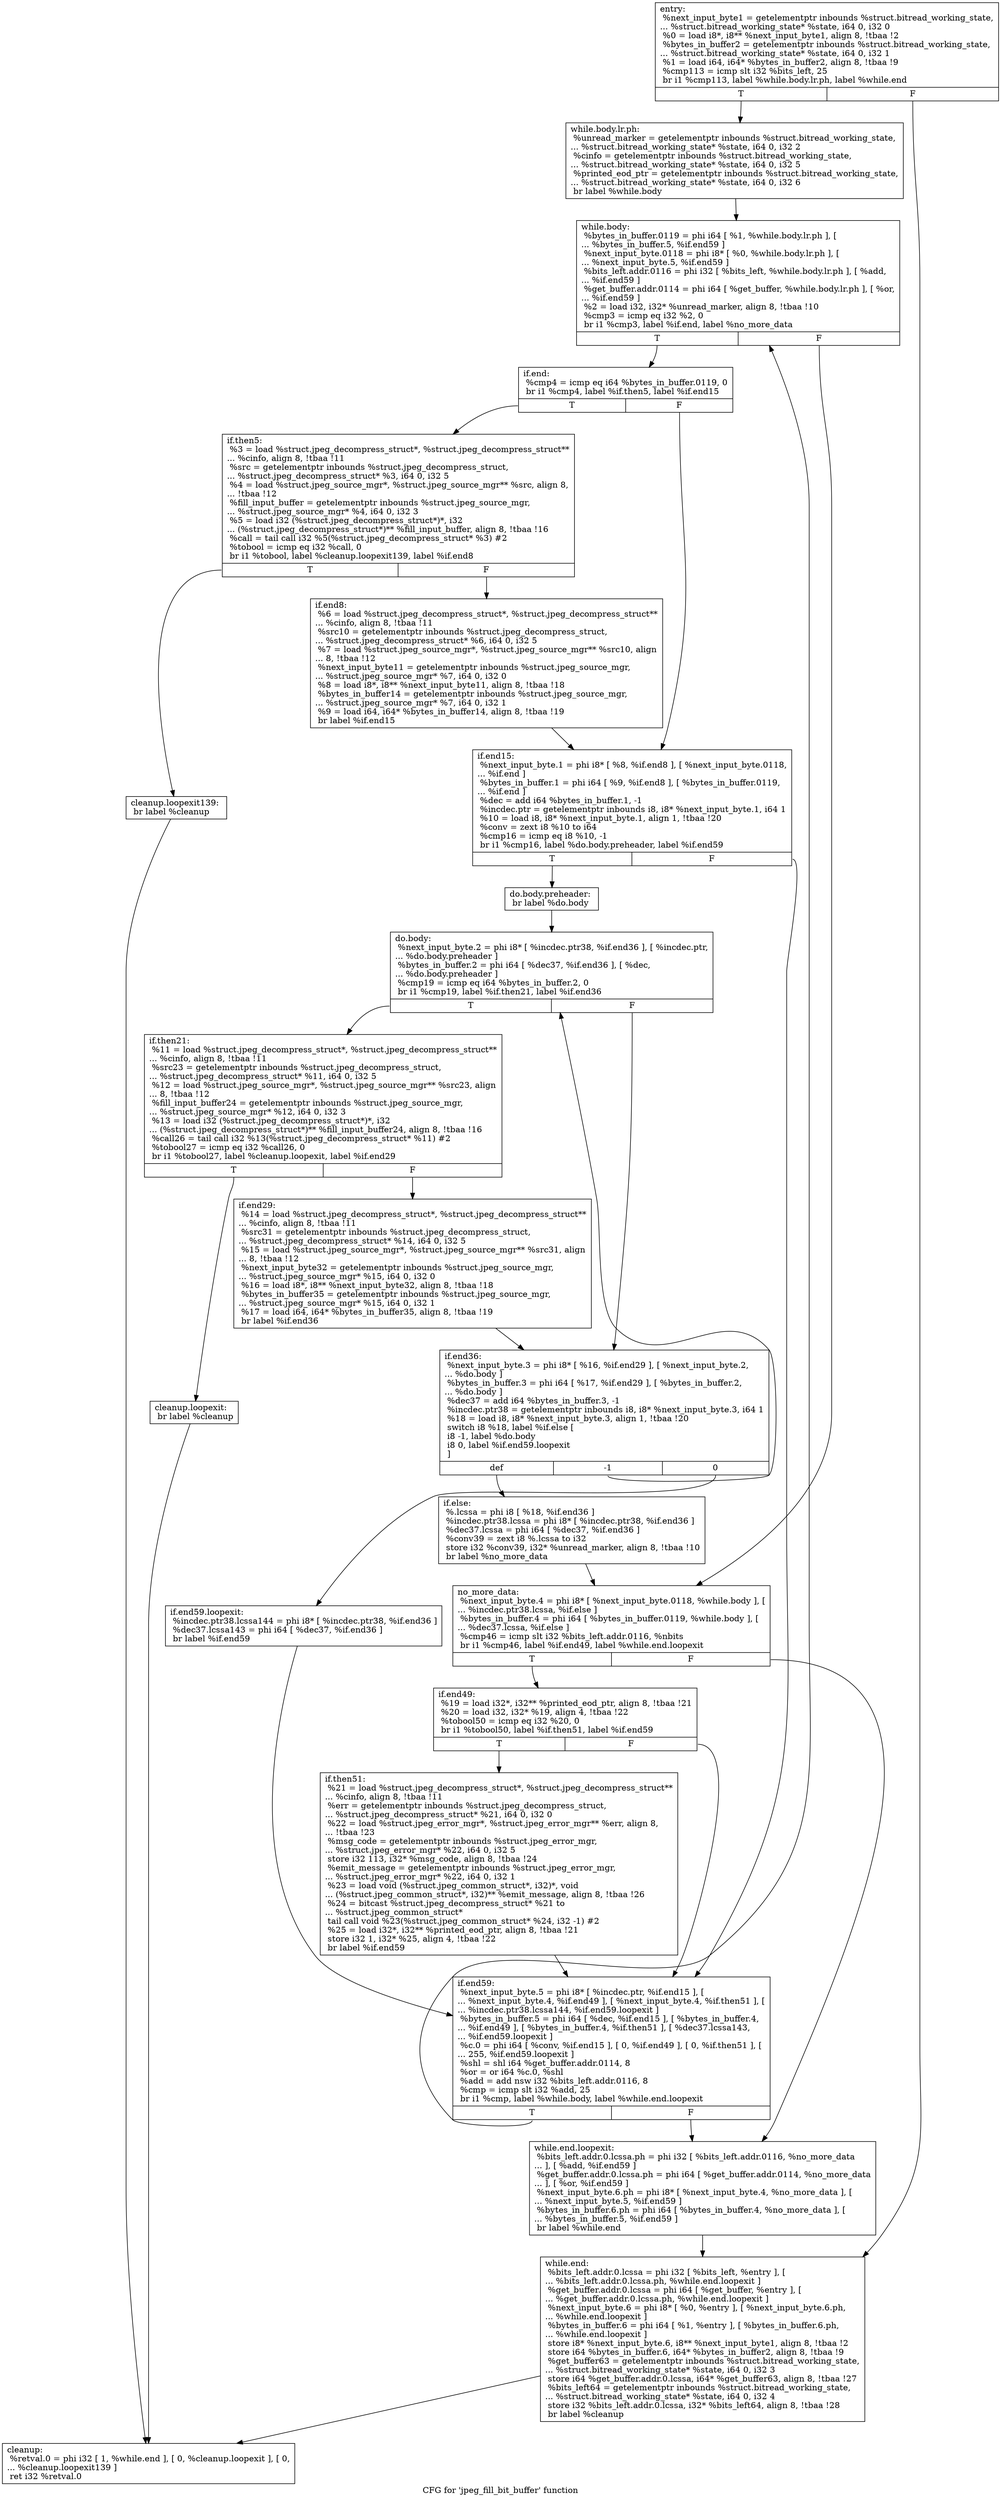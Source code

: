 digraph "CFG for 'jpeg_fill_bit_buffer' function" {
	label="CFG for 'jpeg_fill_bit_buffer' function";

	Node0x4e6bcc0 [shape=record,label="{entry:\l  %next_input_byte1 = getelementptr inbounds %struct.bitread_working_state,\l... %struct.bitread_working_state* %state, i64 0, i32 0\l  %0 = load i8*, i8** %next_input_byte1, align 8, !tbaa !2\l  %bytes_in_buffer2 = getelementptr inbounds %struct.bitread_working_state,\l... %struct.bitread_working_state* %state, i64 0, i32 1\l  %1 = load i64, i64* %bytes_in_buffer2, align 8, !tbaa !9\l  %cmp113 = icmp slt i32 %bits_left, 25\l  br i1 %cmp113, label %while.body.lr.ph, label %while.end\l|{<s0>T|<s1>F}}"];
	Node0x4e6bcc0:s0 -> Node0x4e60540;
	Node0x4e6bcc0:s1 -> Node0x4e605c0;
	Node0x4e60540 [shape=record,label="{while.body.lr.ph:                                 \l  %unread_marker = getelementptr inbounds %struct.bitread_working_state,\l... %struct.bitread_working_state* %state, i64 0, i32 2\l  %cinfo = getelementptr inbounds %struct.bitread_working_state,\l... %struct.bitread_working_state* %state, i64 0, i32 5\l  %printed_eod_ptr = getelementptr inbounds %struct.bitread_working_state,\l... %struct.bitread_working_state* %state, i64 0, i32 6\l  br label %while.body\l}"];
	Node0x4e60540 -> Node0x4e6bb80;
	Node0x4e6bb80 [shape=record,label="{while.body:                                       \l  %bytes_in_buffer.0119 = phi i64 [ %1, %while.body.lr.ph ], [\l... %bytes_in_buffer.5, %if.end59 ]\l  %next_input_byte.0118 = phi i8* [ %0, %while.body.lr.ph ], [\l... %next_input_byte.5, %if.end59 ]\l  %bits_left.addr.0116 = phi i32 [ %bits_left, %while.body.lr.ph ], [ %add,\l... %if.end59 ]\l  %get_buffer.addr.0114 = phi i64 [ %get_buffer, %while.body.lr.ph ], [ %or,\l... %if.end59 ]\l  %2 = load i32, i32* %unread_marker, align 8, !tbaa !10\l  %cmp3 = icmp eq i32 %2, 0\l  br i1 %cmp3, label %if.end, label %no_more_data\l|{<s0>T|<s1>F}}"];
	Node0x4e6bb80:s0 -> Node0x4e76160;
	Node0x4e6bb80:s1 -> Node0x4e76230;
	Node0x4e76160 [shape=record,label="{if.end:                                           \l  %cmp4 = icmp eq i64 %bytes_in_buffer.0119, 0\l  br i1 %cmp4, label %if.then5, label %if.end15\l|{<s0>T|<s1>F}}"];
	Node0x4e76160:s0 -> Node0x4e76440;
	Node0x4e76160:s1 -> Node0x4e76490;
	Node0x4e76440 [shape=record,label="{if.then5:                                         \l  %3 = load %struct.jpeg_decompress_struct*, %struct.jpeg_decompress_struct**\l... %cinfo, align 8, !tbaa !11\l  %src = getelementptr inbounds %struct.jpeg_decompress_struct,\l... %struct.jpeg_decompress_struct* %3, i64 0, i32 5\l  %4 = load %struct.jpeg_source_mgr*, %struct.jpeg_source_mgr** %src, align 8,\l... !tbaa !12\l  %fill_input_buffer = getelementptr inbounds %struct.jpeg_source_mgr,\l... %struct.jpeg_source_mgr* %4, i64 0, i32 3\l  %5 = load i32 (%struct.jpeg_decompress_struct*)*, i32\l... (%struct.jpeg_decompress_struct*)** %fill_input_buffer, align 8, !tbaa !16\l  %call = tail call i32 %5(%struct.jpeg_decompress_struct* %3) #2\l  %tobool = icmp eq i32 %call, 0\l  br i1 %tobool, label %cleanup.loopexit139, label %if.end8\l|{<s0>T|<s1>F}}"];
	Node0x4e76440:s0 -> Node0x4e76f90;
	Node0x4e76440:s1 -> Node0x4e77090;
	Node0x4e77090 [shape=record,label="{if.end8:                                          \l  %6 = load %struct.jpeg_decompress_struct*, %struct.jpeg_decompress_struct**\l... %cinfo, align 8, !tbaa !11\l  %src10 = getelementptr inbounds %struct.jpeg_decompress_struct,\l... %struct.jpeg_decompress_struct* %6, i64 0, i32 5\l  %7 = load %struct.jpeg_source_mgr*, %struct.jpeg_source_mgr** %src10, align\l... 8, !tbaa !12\l  %next_input_byte11 = getelementptr inbounds %struct.jpeg_source_mgr,\l... %struct.jpeg_source_mgr* %7, i64 0, i32 0\l  %8 = load i8*, i8** %next_input_byte11, align 8, !tbaa !18\l  %bytes_in_buffer14 = getelementptr inbounds %struct.jpeg_source_mgr,\l... %struct.jpeg_source_mgr* %7, i64 0, i32 1\l  %9 = load i64, i64* %bytes_in_buffer14, align 8, !tbaa !19\l  br label %if.end15\l}"];
	Node0x4e77090 -> Node0x4e76490;
	Node0x4e76490 [shape=record,label="{if.end15:                                         \l  %next_input_byte.1 = phi i8* [ %8, %if.end8 ], [ %next_input_byte.0118,\l... %if.end ]\l  %bytes_in_buffer.1 = phi i64 [ %9, %if.end8 ], [ %bytes_in_buffer.0119,\l... %if.end ]\l  %dec = add i64 %bytes_in_buffer.1, -1\l  %incdec.ptr = getelementptr inbounds i8, i8* %next_input_byte.1, i64 1\l  %10 = load i8, i8* %next_input_byte.1, align 1, !tbaa !20\l  %conv = zext i8 %10 to i64\l  %cmp16 = icmp eq i8 %10, -1\l  br i1 %cmp16, label %do.body.preheader, label %if.end59\l|{<s0>T|<s1>F}}"];
	Node0x4e76490:s0 -> Node0x4e78920;
	Node0x4e76490:s1 -> Node0x4e75880;
	Node0x4e78920 [shape=record,label="{do.body.preheader:                                \l  br label %do.body\l}"];
	Node0x4e78920 -> Node0x4e78ab0;
	Node0x4e78ab0 [shape=record,label="{do.body:                                          \l  %next_input_byte.2 = phi i8* [ %incdec.ptr38, %if.end36 ], [ %incdec.ptr,\l... %do.body.preheader ]\l  %bytes_in_buffer.2 = phi i64 [ %dec37, %if.end36 ], [ %dec,\l... %do.body.preheader ]\l  %cmp19 = icmp eq i64 %bytes_in_buffer.2, 0\l  br i1 %cmp19, label %if.then21, label %if.end36\l|{<s0>T|<s1>F}}"];
	Node0x4e78ab0:s0 -> Node0x4e78fd0;
	Node0x4e78ab0:s1 -> Node0x4e78ba0;
	Node0x4e78fd0 [shape=record,label="{if.then21:                                        \l  %11 = load %struct.jpeg_decompress_struct*, %struct.jpeg_decompress_struct**\l... %cinfo, align 8, !tbaa !11\l  %src23 = getelementptr inbounds %struct.jpeg_decompress_struct,\l... %struct.jpeg_decompress_struct* %11, i64 0, i32 5\l  %12 = load %struct.jpeg_source_mgr*, %struct.jpeg_source_mgr** %src23, align\l... 8, !tbaa !12\l  %fill_input_buffer24 = getelementptr inbounds %struct.jpeg_source_mgr,\l... %struct.jpeg_source_mgr* %12, i64 0, i32 3\l  %13 = load i32 (%struct.jpeg_decompress_struct*)*, i32\l... (%struct.jpeg_decompress_struct*)** %fill_input_buffer24, align 8, !tbaa !16\l  %call26 = tail call i32 %13(%struct.jpeg_decompress_struct* %11) #2\l  %tobool27 = icmp eq i32 %call26, 0\l  br i1 %tobool27, label %cleanup.loopexit, label %if.end29\l|{<s0>T|<s1>F}}"];
	Node0x4e78fd0:s0 -> Node0x4e76770;
	Node0x4e78fd0:s1 -> Node0x4e79f90;
	Node0x4e79f90 [shape=record,label="{if.end29:                                         \l  %14 = load %struct.jpeg_decompress_struct*, %struct.jpeg_decompress_struct**\l... %cinfo, align 8, !tbaa !11\l  %src31 = getelementptr inbounds %struct.jpeg_decompress_struct,\l... %struct.jpeg_decompress_struct* %14, i64 0, i32 5\l  %15 = load %struct.jpeg_source_mgr*, %struct.jpeg_source_mgr** %src31, align\l... 8, !tbaa !12\l  %next_input_byte32 = getelementptr inbounds %struct.jpeg_source_mgr,\l... %struct.jpeg_source_mgr* %15, i64 0, i32 0\l  %16 = load i8*, i8** %next_input_byte32, align 8, !tbaa !18\l  %bytes_in_buffer35 = getelementptr inbounds %struct.jpeg_source_mgr,\l... %struct.jpeg_source_mgr* %15, i64 0, i32 1\l  %17 = load i64, i64* %bytes_in_buffer35, align 8, !tbaa !19\l  br label %if.end36\l}"];
	Node0x4e79f90 -> Node0x4e78ba0;
	Node0x4e78ba0 [shape=record,label="{if.end36:                                         \l  %next_input_byte.3 = phi i8* [ %16, %if.end29 ], [ %next_input_byte.2,\l... %do.body ]\l  %bytes_in_buffer.3 = phi i64 [ %17, %if.end29 ], [ %bytes_in_buffer.2,\l... %do.body ]\l  %dec37 = add i64 %bytes_in_buffer.3, -1\l  %incdec.ptr38 = getelementptr inbounds i8, i8* %next_input_byte.3, i64 1\l  %18 = load i8, i8* %next_input_byte.3, align 1, !tbaa !20\l  switch i8 %18, label %if.else [\l    i8 -1, label %do.body\l    i8 0, label %if.end59.loopexit\l  ]\l|{<s0>def|<s1>-1|<s2>0}}"];
	Node0x4e78ba0:s0 -> Node0x4e7b3d0;
	Node0x4e78ba0:s1 -> Node0x4e78ab0;
	Node0x4e78ba0:s2 -> Node0x4e7b440;
	Node0x4e7b3d0 [shape=record,label="{if.else:                                          \l  %.lcssa = phi i8 [ %18, %if.end36 ]\l  %incdec.ptr38.lcssa = phi i8* [ %incdec.ptr38, %if.end36 ]\l  %dec37.lcssa = phi i64 [ %dec37, %if.end36 ]\l  %conv39 = zext i8 %.lcssa to i32\l  store i32 %conv39, i32* %unread_marker, align 8, !tbaa !10\l  br label %no_more_data\l}"];
	Node0x4e7b3d0 -> Node0x4e76230;
	Node0x4e76230 [shape=record,label="{no_more_data:                                     \l  %next_input_byte.4 = phi i8* [ %next_input_byte.0118, %while.body ], [\l... %incdec.ptr38.lcssa, %if.else ]\l  %bytes_in_buffer.4 = phi i64 [ %bytes_in_buffer.0119, %while.body ], [\l... %dec37.lcssa, %if.else ]\l  %cmp46 = icmp slt i32 %bits_left.addr.0116, %nbits\l  br i1 %cmp46, label %if.end49, label %while.end.loopexit\l|{<s0>T|<s1>F}}"];
	Node0x4e76230:s0 -> Node0x4e7c180;
	Node0x4e76230:s1 -> Node0x4e7c260;
	Node0x4e7c180 [shape=record,label="{if.end49:                                         \l  %19 = load i32*, i32** %printed_eod_ptr, align 8, !tbaa !21\l  %20 = load i32, i32* %19, align 4, !tbaa !22\l  %tobool50 = icmp eq i32 %20, 0\l  br i1 %tobool50, label %if.then51, label %if.end59\l|{<s0>T|<s1>F}}"];
	Node0x4e7c180:s0 -> Node0x4e7c580;
	Node0x4e7c180:s1 -> Node0x4e75880;
	Node0x4e7c580 [shape=record,label="{if.then51:                                        \l  %21 = load %struct.jpeg_decompress_struct*, %struct.jpeg_decompress_struct**\l... %cinfo, align 8, !tbaa !11\l  %err = getelementptr inbounds %struct.jpeg_decompress_struct,\l... %struct.jpeg_decompress_struct* %21, i64 0, i32 0\l  %22 = load %struct.jpeg_error_mgr*, %struct.jpeg_error_mgr** %err, align 8,\l... !tbaa !23\l  %msg_code = getelementptr inbounds %struct.jpeg_error_mgr,\l... %struct.jpeg_error_mgr* %22, i64 0, i32 5\l  store i32 113, i32* %msg_code, align 8, !tbaa !24\l  %emit_message = getelementptr inbounds %struct.jpeg_error_mgr,\l... %struct.jpeg_error_mgr* %22, i64 0, i32 1\l  %23 = load void (%struct.jpeg_common_struct*, i32)*, void\l... (%struct.jpeg_common_struct*, i32)** %emit_message, align 8, !tbaa !26\l  %24 = bitcast %struct.jpeg_decompress_struct* %21 to\l... %struct.jpeg_common_struct*\l  tail call void %23(%struct.jpeg_common_struct* %24, i32 -1) #2\l  %25 = load i32*, i32** %printed_eod_ptr, align 8, !tbaa !21\l  store i32 1, i32* %25, align 4, !tbaa !22\l  br label %if.end59\l}"];
	Node0x4e7c580 -> Node0x4e75880;
	Node0x4e7b440 [shape=record,label="{if.end59.loopexit:                                \l  %incdec.ptr38.lcssa144 = phi i8* [ %incdec.ptr38, %if.end36 ]\l  %dec37.lcssa143 = phi i64 [ %dec37, %if.end36 ]\l  br label %if.end59\l}"];
	Node0x4e7b440 -> Node0x4e75880;
	Node0x4e75880 [shape=record,label="{if.end59:                                         \l  %next_input_byte.5 = phi i8* [ %incdec.ptr, %if.end15 ], [\l... %next_input_byte.4, %if.end49 ], [ %next_input_byte.4, %if.then51 ], [\l... %incdec.ptr38.lcssa144, %if.end59.loopexit ]\l  %bytes_in_buffer.5 = phi i64 [ %dec, %if.end15 ], [ %bytes_in_buffer.4,\l... %if.end49 ], [ %bytes_in_buffer.4, %if.then51 ], [ %dec37.lcssa143,\l... %if.end59.loopexit ]\l  %c.0 = phi i64 [ %conv, %if.end15 ], [ 0, %if.end49 ], [ 0, %if.then51 ], [\l... 255, %if.end59.loopexit ]\l  %shl = shl i64 %get_buffer.addr.0114, 8\l  %or = or i64 %c.0, %shl\l  %add = add nsw i32 %bits_left.addr.0116, 8\l  %cmp = icmp slt i32 %add, 25\l  br i1 %cmp, label %while.body, label %while.end.loopexit\l|{<s0>T|<s1>F}}"];
	Node0x4e75880:s0 -> Node0x4e6bb80;
	Node0x4e75880:s1 -> Node0x4e7c260;
	Node0x4e7c260 [shape=record,label="{while.end.loopexit:                               \l  %bits_left.addr.0.lcssa.ph = phi i32 [ %bits_left.addr.0116, %no_more_data\l... ], [ %add, %if.end59 ]\l  %get_buffer.addr.0.lcssa.ph = phi i64 [ %get_buffer.addr.0114, %no_more_data\l... ], [ %or, %if.end59 ]\l  %next_input_byte.6.ph = phi i8* [ %next_input_byte.4, %no_more_data ], [\l... %next_input_byte.5, %if.end59 ]\l  %bytes_in_buffer.6.ph = phi i64 [ %bytes_in_buffer.4, %no_more_data ], [\l... %bytes_in_buffer.5, %if.end59 ]\l  br label %while.end\l}"];
	Node0x4e7c260 -> Node0x4e605c0;
	Node0x4e605c0 [shape=record,label="{while.end:                                        \l  %bits_left.addr.0.lcssa = phi i32 [ %bits_left, %entry ], [\l... %bits_left.addr.0.lcssa.ph, %while.end.loopexit ]\l  %get_buffer.addr.0.lcssa = phi i64 [ %get_buffer, %entry ], [\l... %get_buffer.addr.0.lcssa.ph, %while.end.loopexit ]\l  %next_input_byte.6 = phi i8* [ %0, %entry ], [ %next_input_byte.6.ph,\l... %while.end.loopexit ]\l  %bytes_in_buffer.6 = phi i64 [ %1, %entry ], [ %bytes_in_buffer.6.ph,\l... %while.end.loopexit ]\l  store i8* %next_input_byte.6, i8** %next_input_byte1, align 8, !tbaa !2\l  store i64 %bytes_in_buffer.6, i64* %bytes_in_buffer2, align 8, !tbaa !9\l  %get_buffer63 = getelementptr inbounds %struct.bitread_working_state,\l... %struct.bitread_working_state* %state, i64 0, i32 3\l  store i64 %get_buffer.addr.0.lcssa, i64* %get_buffer63, align 8, !tbaa !27\l  %bits_left64 = getelementptr inbounds %struct.bitread_working_state,\l... %struct.bitread_working_state* %state, i64 0, i32 4\l  store i32 %bits_left.addr.0.lcssa, i32* %bits_left64, align 8, !tbaa !28\l  br label %cleanup\l}"];
	Node0x4e605c0 -> Node0x4e80450;
	Node0x4e76770 [shape=record,label="{cleanup.loopexit:                                 \l  br label %cleanup\l}"];
	Node0x4e76770 -> Node0x4e80450;
	Node0x4e76f90 [shape=record,label="{cleanup.loopexit139:                              \l  br label %cleanup\l}"];
	Node0x4e76f90 -> Node0x4e80450;
	Node0x4e80450 [shape=record,label="{cleanup:                                          \l  %retval.0 = phi i32 [ 1, %while.end ], [ 0, %cleanup.loopexit ], [ 0,\l... %cleanup.loopexit139 ]\l  ret i32 %retval.0\l}"];
}
